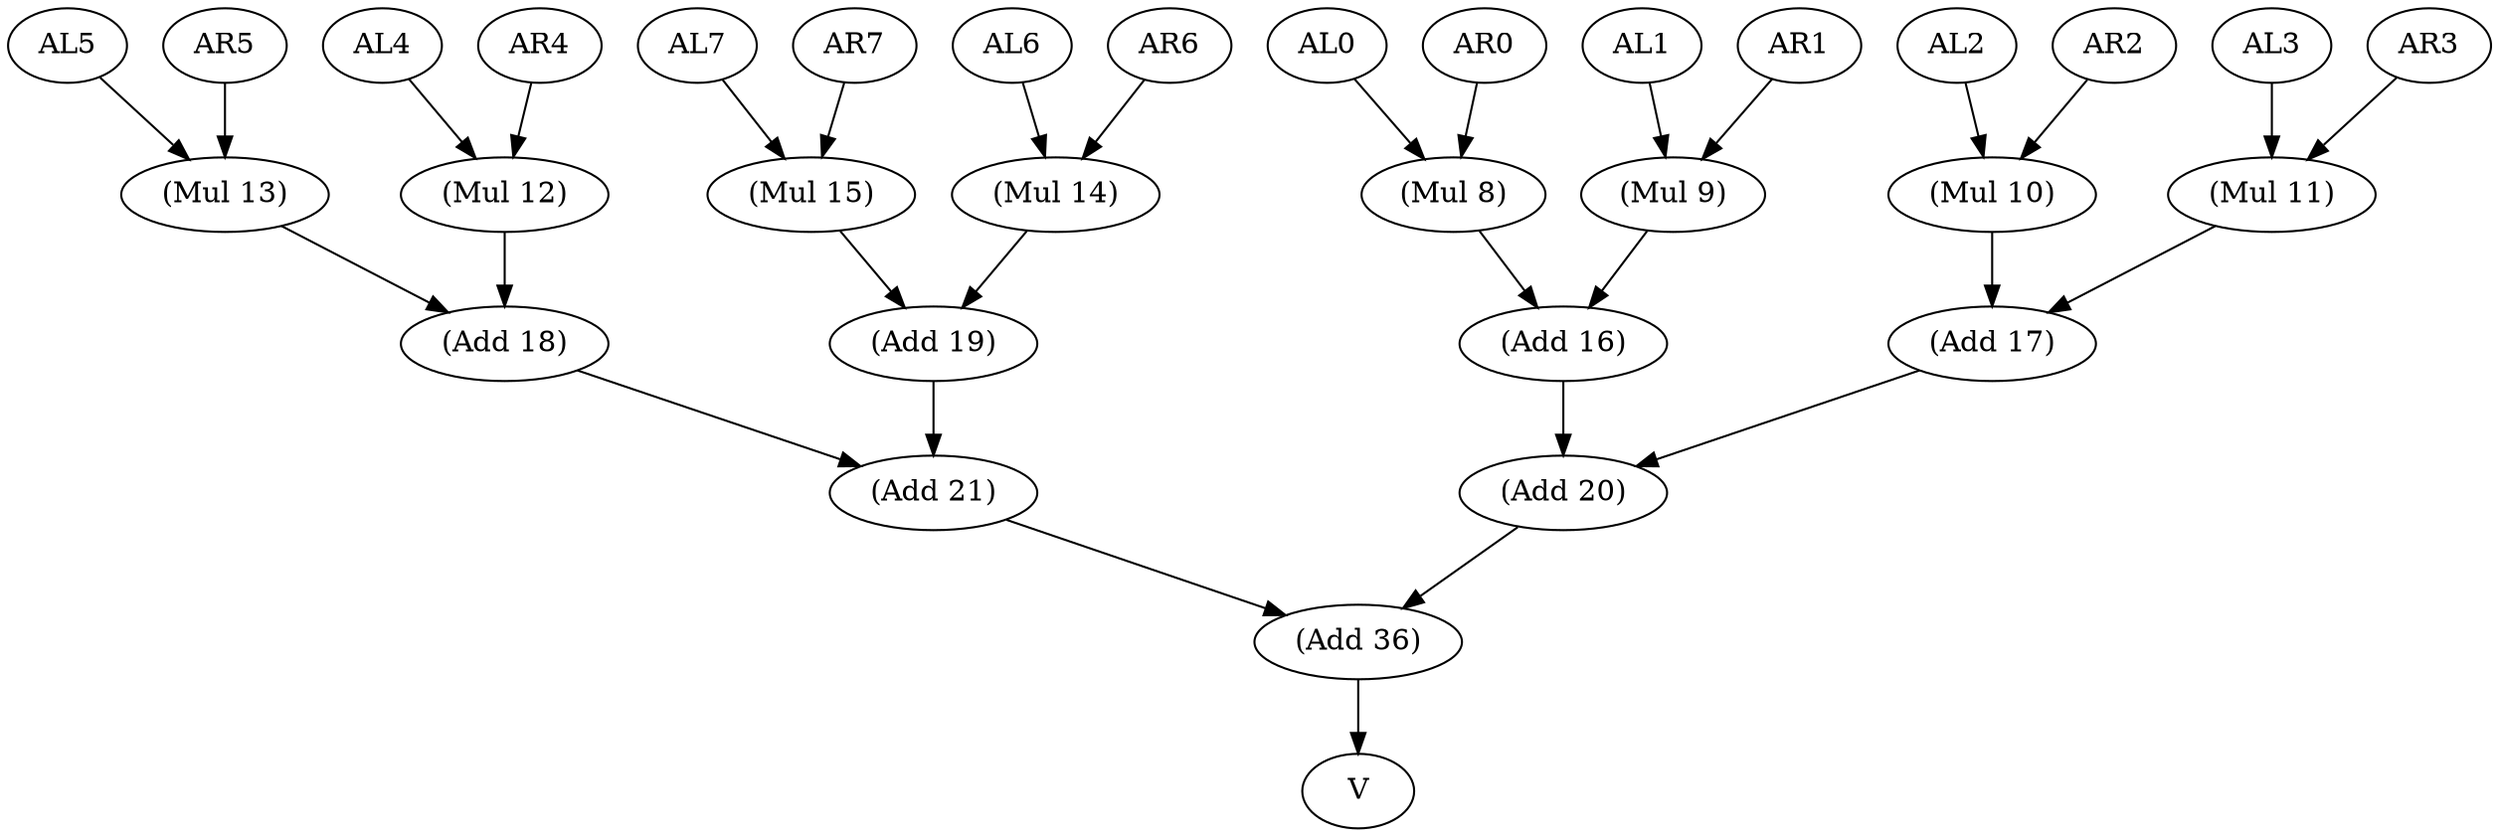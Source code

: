 Digraph G { 
N0 [ label = "AL0", opcode = input]; 
N1 [ label = "AL1", opcode = input]; 
N2 [ label = "AL2", opcode = input]; 
N3 [ label = "AL3", opcode = input]; 
N4 [ label = "AL4", opcode = input];
N5 [ label = "AL5", opcode = input]; 
N6 [ label = "AL6", opcode = input];
N7 [ label = "AL7", opcode = input]; 
N8 [ label = "(Mul 8)", opcode = MUL]; 
N9 [ label = "(Mul 9)", opcode = MUL]; 
N10 [ label = "(Mul 10)", opcode = MUL];
N11 [ label = "(Mul 11)", opcode = MUL]; 
N12 [ label = "(Mul 12)", opcode = MUL]; 
N13 [ label = "(Mul 13)", opcode = MUL];
N14 [ label = "(Mul 14)", opcode = MUL]; 
N15 [ label = "(Mul 15)", opcode = MUL]; 
N16 [ label = "(Add 16)", opcode = ADD]; 
N17 [ label = "(Add 17)", opcode = ADD]; 
N18 [ label = "(Add 18)", opcode = ADD]; 
N19 [ label = "(Add 19)", opcode = ADD]; 
N20 [ label = "(Add 20)", opcode = ADD];
N21 [ label = "(Add 21)", opcode = ADD]; 
N36 [ label = "(Add 36)", opcode = ADD]; 
N39 [ label = "V", opcode = output];
N40 [ label = "AR0", opcode = input]; 
N41 [ label = "AR1", opcode = input]; 
N42 [ label = "AR2", opcode = input]; 
N43 [ label = "AR3", opcode = input]; 
N44 [ label = "AR4", opcode = input];
N45 [ label = "AR5", opcode = input]; 
N46 [ label = "AR6", opcode = input];
N47 [ label = "AR7", opcode = input]; 

N0 -> N8[ color=black ];
N1 -> N9[ color=black ];
N2 -> N10[ color=black ];
N3 -> N11[ color=black ];
N4 -> N12[ color=black ];
N5 -> N13[ color=black ];
N6 -> N14[ color=black ];
N7 -> N15[ color=black ];
N40 -> N8[ color=black ];
N41 -> N9[ color=black ];
N42 -> N10[ color=black ];
N43 -> N11[ color=black ];
N44 -> N12[ color=black ];
N45 -> N13[ color=black ];
N46 -> N14[ color=black ];
N47 -> N15[ color=black ];
N8 -> N16[ color=black ];
N9 -> N16[ color=black ];
N10 -> N17[ color=black ];
N11 -> N17[ color=black ];
N12 -> N18[ color=black ]; 
N13 -> N18[ color=black ];
N14 -> N19[ color=black ];
N15 -> N19[ color=black ];
N16 -> N20[ color=black ];
N17 -> N20[ color=black ];
N18 -> N21[ color=black ];
N19 -> N21[ color=black ]; 
N20 -> N36[ color=black ];
N21 -> N36[ color=black ];
N36 -> N39[ color=black ];
}
